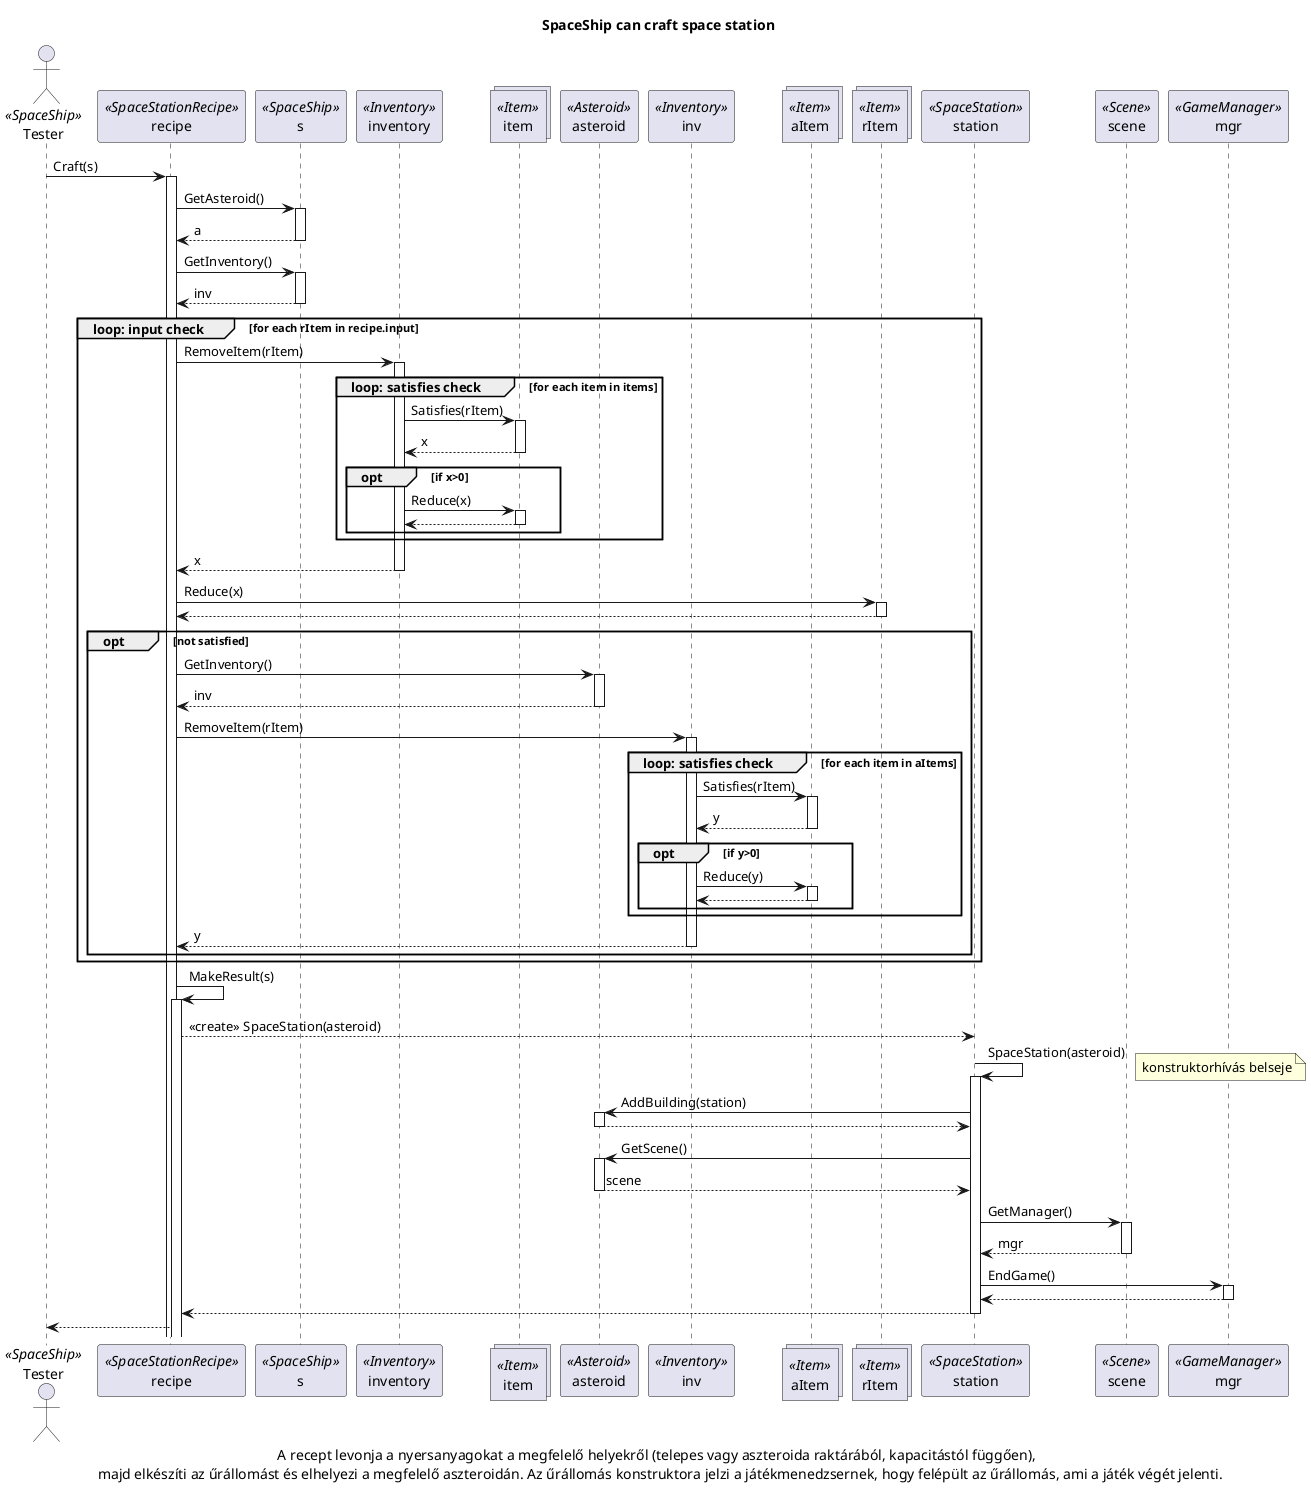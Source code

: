 @startuml
actor Tester as Tester<<SpaceShip>>
participant recipe as recipe <<SpaceStationRecipe>>
participant s as s <<SpaceShip>>
participant inventory as inventory <<Inventory>>
collections item as item <<Item>>
participant asteroid as asteroid <<Asteroid>>
participant inv as inv <<Inventory>>
collections aItem as aItem <<Item>>
collections rItem as rItem <<Item>>
participant station as station <<SpaceStation>>
participant scene as scene <<Scene>>
participant mgr as mgr <<GameManager>>


title SpaceShip can craft space station

Tester-> recipe++: Craft(s)

recipe -> s++: GetAsteroid()
s --> recipe--: a

recipe -> s++: GetInventory()
s --> recipe--: inv

group loop: input check[for each rItem in recipe.input]

    recipe -> inventory++: RemoveItem(rItem)

    group loop: satisfies check [for each item in items] 
         inventory -> item++: Satisfies(rItem)
         item --> inventory--: x
        group opt [if x>0]
            inventory -> item++: Reduce(x)
            item --> inventory--:
        end
    end

    inventory-->recipe--: x

    recipe -> rItem++: Reduce(x)
    rItem --> recipe--: 

    group opt [not satisfied]
        recipe -> asteroid++: GetInventory()
        asteroid --> recipe--: inv

        recipe -> inv++: RemoveItem(rItem)

            group loop: satisfies check [for each item in aItems] 
                 inv -> aItem++: Satisfies(rItem)
                 aItem --> inv--: y
                group opt [if y>0]
                      inv -> aItem++: Reduce(y)
                      aItem --> inv--:
                 end
           end
        inv--> recipe--: y
    end
end
recipe -> recipe++: MakeResult(s)

recipe --> station: <<create>> SpaceStation(asteroid)
station -> station++:  SpaceStation(asteroid)

note right
konstruktorhívás belseje
end note

station -> asteroid++: AddBuilding(station)
asteroid --> station--: 

station -> asteroid++: GetScene()
asteroid --> station--: scene

station -> scene++: GetManager()
scene --> station--: mgr

station -> mgr++: EndGame()
mgr --> station--: 

station-->recipe--:


recipe --> Tester: 

caption A recept levonja a nyersanyagokat a megfelelő helyekről (telepes vagy aszteroida raktárából, kapacitástól függően), \n majd elkészíti az űrállomást és elhelyezi a megfelelő aszteroidán. Az űrállomás konstruktora jelzi a játékmenedzsernek, hogy felépült az űrállomás, ami a játék végét jelenti. 

@enduml